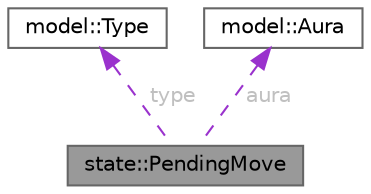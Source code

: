 digraph "state::PendingMove"
{
 // LATEX_PDF_SIZE
  bgcolor="transparent";
  edge [fontname=Helvetica,fontsize=10,labelfontname=Helvetica,labelfontsize=10];
  node [fontname=Helvetica,fontsize=10,shape=box,height=0.2,width=0.4];
  Node1 [label="state::PendingMove",height=0.2,width=0.4,color="gray40", fillcolor="grey60", style="filled", fontcolor="black",tooltip="class PendingMove -"];
  Node2 -> Node1 [dir="back",color="darkorchid3",style="dashed",label=" type",fontcolor="grey" ];
  Node2 [label="model::Type",height=0.2,width=0.4,color="gray40", fillcolor="white", style="filled",URL="$classmodel_1_1_type.html",tooltip="class Type -"];
  Node3 -> Node1 [dir="back",color="darkorchid3",style="dashed",label=" aura",fontcolor="grey" ];
  Node3 [label="model::Aura",height=0.2,width=0.4,color="gray40", fillcolor="white", style="filled",URL="$classmodel_1_1_aura.html",tooltip="class Aura -"];
}
